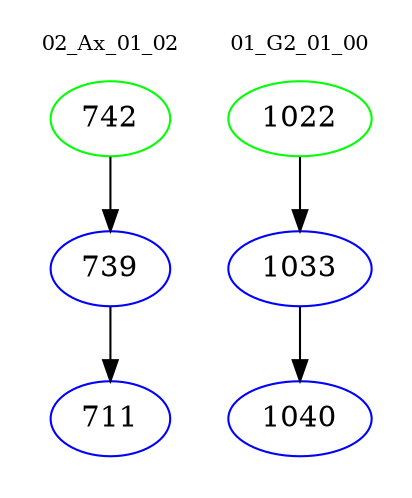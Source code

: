 digraph{
subgraph cluster_0 {
color = white
label = "02_Ax_01_02";
fontsize=10;
T0_742 [label="742", color="green"]
T0_742 -> T0_739 [color="black"]
T0_739 [label="739", color="blue"]
T0_739 -> T0_711 [color="black"]
T0_711 [label="711", color="blue"]
}
subgraph cluster_1 {
color = white
label = "01_G2_01_00";
fontsize=10;
T1_1022 [label="1022", color="green"]
T1_1022 -> T1_1033 [color="black"]
T1_1033 [label="1033", color="blue"]
T1_1033 -> T1_1040 [color="black"]
T1_1040 [label="1040", color="blue"]
}
}
